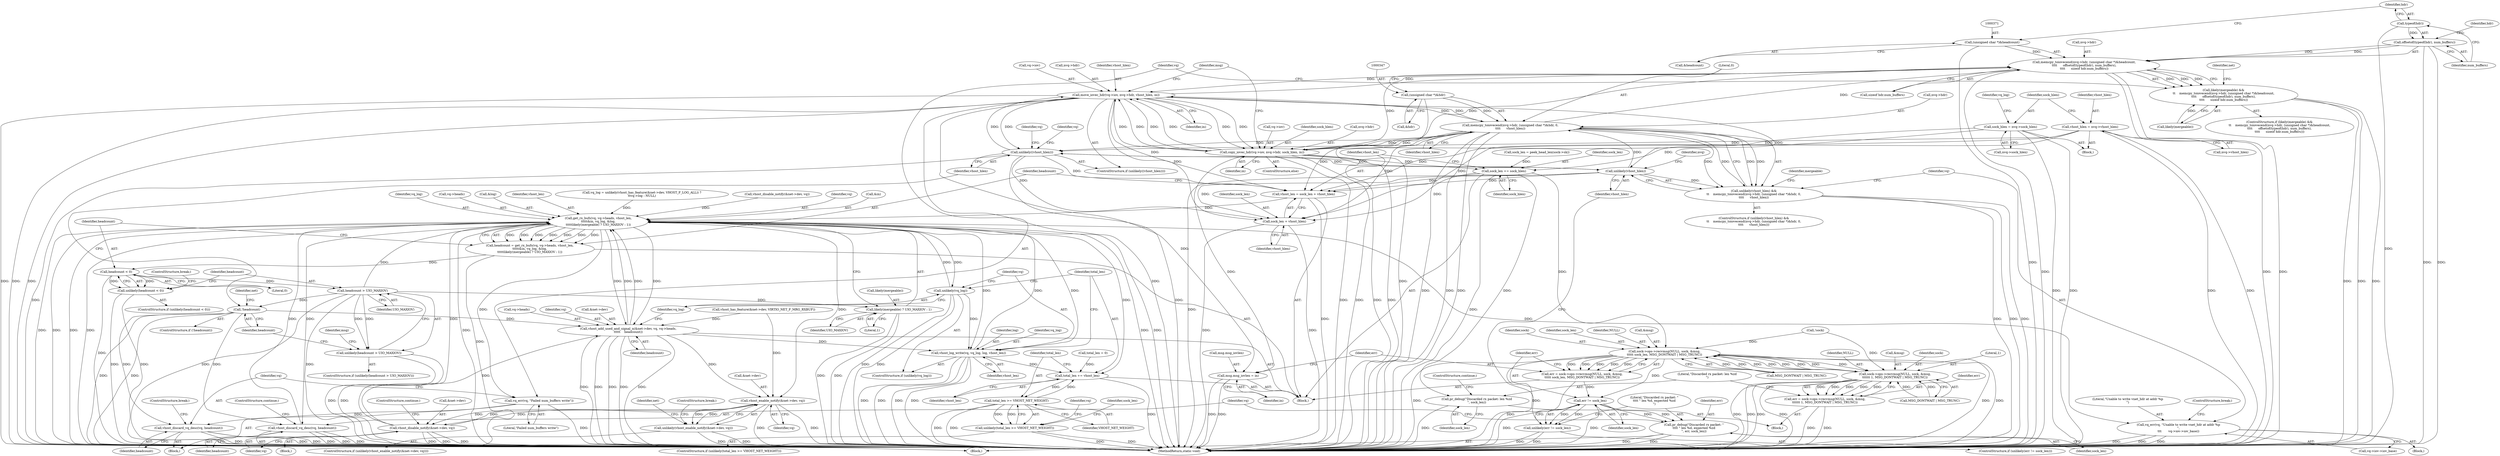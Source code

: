 digraph "0_linux_d8316f3991d207fe32881a9ac20241be8fa2bad0_0@API" {
"1000366" [label="(Call,memcpy_toiovecend(nvq->hdr, (unsigned char *)&headcount,\n\t\t\t\t      offsetof(typeof(hdr), num_buffers),\n\t\t\t\t      sizeof hdr.num_buffers))"];
"1000342" [label="(Call,memcpy_toiovecend(nvq->hdr, (unsigned char *)&hdr, 0,\n\t\t\t\t      vhost_hlen))"];
"1000289" [label="(Call,move_iovec_hdr(vq->iov, nvq->hdr, vhost_hlen, in))"];
"1000299" [label="(Call,copy_iovec_hdr(vq->iov, nvq->hdr, sock_hlen, in))"];
"1000366" [label="(Call,memcpy_toiovecend(nvq->hdr, (unsigned char *)&headcount,\n\t\t\t\t      offsetof(typeof(hdr), num_buffers),\n\t\t\t\t      sizeof hdr.num_buffers))"];
"1000370" [label="(Call,(unsigned char *)&headcount)"];
"1000374" [label="(Call,offsetof(typeof(hdr), num_buffers))"];
"1000375" [label="(Call,typeof(hdr))"];
"1000172" [label="(Call,sock_hlen = nvq->sock_hlen)"];
"1000287" [label="(Call,unlikely((vhost_hlen)))"];
"1000167" [label="(Call,vhost_hlen = nvq->vhost_hlen)"];
"1000340" [label="(Call,unlikely(vhost_hlen))"];
"1000346" [label="(Call,(unsigned char *)&hdr)"];
"1000210" [label="(Call,vhost_len = sock_len + vhost_hlen)"];
"1000217" [label="(Call,get_rx_bufs(vq, vq->heads, vhost_len,\n\t\t\t\t\t&in, vq_log, &log,\n\t\t\t\t\tlikely(mergeable) ? UIO_MAXIOV : 1))"];
"1000215" [label="(Call,headcount = get_rx_bufs(vq, vq->heads, vhost_len,\n\t\t\t\t\t&in, vq_log, &log,\n\t\t\t\t\tlikely(mergeable) ? UIO_MAXIOV : 1))"];
"1000235" [label="(Call,headcount < 0)"];
"1000234" [label="(Call,unlikely(headcount < 0))"];
"1000241" [label="(Call,headcount > UIO_MAXIOV)"];
"1000228" [label="(Call,likely(mergeable) ? UIO_MAXIOV : 1)"];
"1000240" [label="(Call,unlikely(headcount > UIO_MAXIOV))"];
"1000266" [label="(Call,!headcount)"];
"1000334" [label="(Call,vhost_discard_vq_desc(vq, headcount))"];
"1000386" [label="(Call,vhost_discard_vq_desc(vq, headcount))"];
"1000390" [label="(Call,vhost_add_used_and_signal_n(&net->dev, vq, vq->heads,\n\t\t\t\t\t    headcount))"];
"1000271" [label="(Call,vhost_enable_notify(&net->dev, vq))"];
"1000270" [label="(Call,unlikely(vhost_enable_notify(&net->dev, vq)))"];
"1000278" [label="(Call,vhost_disable_notify(&net->dev, vq))"];
"1000403" [label="(Call,vhost_log_write(vq, vq_log, log, vhost_len))"];
"1000408" [label="(Call,total_len += vhost_len)"];
"1000413" [label="(Call,total_len >= VHOST_NET_WEIGHT)"];
"1000412" [label="(Call,unlikely(total_len >= VHOST_NET_WEIGHT))"];
"1000353" [label="(Call,vq_err(vq, \"Unable to write vnet_hdr at addr %p\n\",\n\t\t\t       vq->iov->iov_base))"];
"1000383" [label="(Call,vq_err(vq, \"Failed num_buffers write\"))"];
"1000401" [label="(Call,unlikely(vq_log))"];
"1000212" [label="(Call,sock_len + vhost_hlen)"];
"1000339" [label="(Call,unlikely(vhost_hlen) &&\n\t\t    memcpy_toiovecend(nvq->hdr, (unsigned char *)&hdr, 0,\n\t\t\t\t      vhost_hlen))"];
"1000207" [label="(Call,sock_len += sock_hlen)"];
"1000261" [label="(Call,pr_debug(\"Discarded rx packet: len %zd\n\", sock_len))"];
"1000315" [label="(Call,sock->ops->recvmsg(NULL, sock, &msg,\n\t\t\t\t\t sock_len, MSG_DONTWAIT | MSG_TRUNC))"];
"1000252" [label="(Call,sock->ops->recvmsg(NULL, sock, &msg,\n\t\t\t\t\t\t 1, MSG_DONTWAIT | MSG_TRUNC))"];
"1000250" [label="(Call,err = sock->ops->recvmsg(NULL, sock, &msg,\n\t\t\t\t\t\t 1, MSG_DONTWAIT | MSG_TRUNC))"];
"1000313" [label="(Call,err = sock->ops->recvmsg(NULL, sock, &msg,\n\t\t\t\t\t sock_len, MSG_DONTWAIT | MSG_TRUNC))"];
"1000326" [label="(Call,err != sock_len)"];
"1000325" [label="(Call,unlikely(err != sock_len))"];
"1000330" [label="(Call,pr_debug(\"Discarded rx packet: \"\n\t\t\t\t \" len %d, expected %zd\n\", err, sock_len))"];
"1000308" [label="(Call,msg.msg_iovlen = in)"];
"1000363" [label="(Call,likely(mergeable) &&\n\t\t    memcpy_toiovecend(nvq->hdr, (unsigned char *)&headcount,\n\t\t\t\t      offsetof(typeof(hdr), num_buffers),\n\t\t\t\t      sizeof hdr.num_buffers))"];
"1000414" [label="(Identifier,total_len)"];
"1000340" [label="(Call,unlikely(vhost_hlen))"];
"1000225" [label="(Identifier,vq_log)"];
"1000382" [label="(Block,)"];
"1000276" [label="(Identifier,vq)"];
"1000364" [label="(Call,likely(mergeable))"];
"1000172" [label="(Call,sock_hlen = nvq->sock_hlen)"];
"1000281" [label="(Identifier,net)"];
"1000113" [label="(Block,)"];
"1000178" [label="(Identifier,vq_log)"];
"1000270" [label="(Call,unlikely(vhost_enable_notify(&net->dev, vq)))"];
"1000234" [label="(Call,unlikely(headcount < 0))"];
"1000251" [label="(Identifier,err)"];
"1000314" [label="(Identifier,err)"];
"1000351" [label="(Identifier,vhost_hlen)"];
"1000219" [label="(Call,vq->heads)"];
"1000271" [label="(Call,vhost_enable_notify(&net->dev, vq))"];
"1000334" [label="(Call,vhost_discard_vq_desc(vq, headcount))"];
"1000378" [label="(Call,sizeof hdr.num_buffers)"];
"1000215" [label="(Call,headcount = get_rx_bufs(vq, vq->heads, vhost_len,\n\t\t\t\t\t&in, vq_log, &log,\n\t\t\t\t\tlikely(mergeable) ? UIO_MAXIOV : 1))"];
"1000242" [label="(Identifier,headcount)"];
"1000263" [label="(Identifier,sock_len)"];
"1000407" [label="(Identifier,vhost_len)"];
"1000388" [label="(Identifier,headcount)"];
"1000212" [label="(Call,sock_len + vhost_hlen)"];
"1000253" [label="(Identifier,NULL)"];
"1000355" [label="(Literal,\"Unable to write vnet_hdr at addr %p\n\")"];
"1000403" [label="(Call,vhost_log_write(vq, vq_log, log, vhost_len))"];
"1000262" [label="(Literal,\"Discarded rx packet: len %zd\n\")"];
"1000321" [label="(Call,MSG_DONTWAIT | MSG_TRUNC)"];
"1000226" [label="(Call,&log)"];
"1000384" [label="(Identifier,vq)"];
"1000285" [label="(ControlStructure,break;)"];
"1000377" [label="(Identifier,num_buffers)"];
"1000406" [label="(Identifier,log)"];
"1000320" [label="(Identifier,sock_len)"];
"1000361" [label="(ControlStructure,break;)"];
"1000387" [label="(Identifier,vq)"];
"1000243" [label="(Identifier,UIO_MAXIOV)"];
"1000367" [label="(Call,nvq->hdr)"];
"1000316" [label="(Identifier,NULL)"];
"1000240" [label="(Call,unlikely(headcount > UIO_MAXIOV))"];
"1000309" [label="(Call,msg.msg_iovlen)"];
"1000331" [label="(Literal,\"Discarded rx packet: \"\n\t\t\t\t \" len %d, expected %zd\n\")"];
"1000222" [label="(Identifier,vhost_len)"];
"1000207" [label="(Call,sock_len += sock_hlen)"];
"1000247" [label="(Identifier,msg)"];
"1000279" [label="(Call,&net->dev)"];
"1000362" [label="(ControlStructure,if (likely(mergeable) &&\n\t\t    memcpy_toiovecend(nvq->hdr, (unsigned char *)&headcount,\n\t\t\t\t      offsetof(typeof(hdr), num_buffers),\n\t\t\t\t      sizeof hdr.num_buffers)))"];
"1000289" [label="(Call,move_iovec_hdr(vq->iov, nvq->hdr, vhost_hlen, in))"];
"1000193" [label="(Call,vhost_has_feature(&net->dev, VIRTIO_NET_F_MRG_RXBUF))"];
"1000342" [label="(Call,memcpy_toiovecend(nvq->hdr, (unsigned char *)&hdr, 0,\n\t\t\t\t      vhost_hlen))"];
"1000313" [label="(Call,err = sock->ops->recvmsg(NULL, sock, &msg,\n\t\t\t\t\t sock_len, MSG_DONTWAIT | MSG_TRUNC))"];
"1000216" [label="(Identifier,headcount)"];
"1000372" [label="(Call,&headcount)"];
"1000239" [label="(ControlStructure,if (unlikely(headcount > UIO_MAXIOV)))"];
"1000326" [label="(Call,err != sock_len)"];
"1000415" [label="(Identifier,VHOST_NET_WEIGHT)"];
"1000177" [label="(Call,vq_log = unlikely(vhost_has_feature(&net->dev, VHOST_F_LOG_ALL)) ?\n\t\tvq->log : NULL)"];
"1000168" [label="(Identifier,vhost_hlen)"];
"1000401" [label="(Call,unlikely(vq_log))"];
"1000429" [label="(MethodReturn,static void)"];
"1000375" [label="(Call,typeof(hdr))"];
"1000161" [label="(Call,vhost_disable_notify(&net->dev, vq))"];
"1000356" [label="(Call,vq->iov->iov_base)"];
"1000286" [label="(ControlStructure,if (unlikely((vhost_hlen))))"];
"1000269" [label="(ControlStructure,if (unlikely(vhost_enable_notify(&net->dev, vq))))"];
"1000312" [label="(Identifier,in)"];
"1000370" [label="(Call,(unsigned char *)&headcount)"];
"1000315" [label="(Call,sock->ops->recvmsg(NULL, sock, &msg,\n\t\t\t\t\t sock_len, MSG_DONTWAIT | MSG_TRUNC))"];
"1000267" [label="(Identifier,headcount)"];
"1000338" [label="(ControlStructure,if (unlikely(vhost_hlen) &&\n\t\t    memcpy_toiovecend(nvq->hdr, (unsigned char *)&hdr, 0,\n\t\t\t\t      vhost_hlen)))"];
"1000374" [label="(Call,offsetof(typeof(hdr), num_buffers))"];
"1000408" [label="(Call,total_len += vhost_len)"];
"1000250" [label="(Call,err = sock->ops->recvmsg(NULL, sock, &msg,\n\t\t\t\t\t\t 1, MSG_DONTWAIT | MSG_TRUNC))"];
"1000350" [label="(Literal,0)"];
"1000297" [label="(Identifier,in)"];
"1000328" [label="(Identifier,sock_len)"];
"1000396" [label="(Call,vq->heads)"];
"1000327" [label="(Identifier,err)"];
"1000332" [label="(Identifier,err)"];
"1000278" [label="(Call,vhost_disable_notify(&net->dev, vq))"];
"1000333" [label="(Identifier,sock_len)"];
"1000383" [label="(Call,vq_err(vq, \"Failed num_buffers write\"))"];
"1000206" [label="(Block,)"];
"1000318" [label="(Call,&msg)"];
"1000228" [label="(Call,likely(mergeable) ? UIO_MAXIOV : 1)"];
"1000236" [label="(Identifier,headcount)"];
"1000277" [label="(Block,)"];
"1000411" [label="(ControlStructure,if (unlikely(total_len >= VHOST_NET_WEIGHT)))"];
"1000343" [label="(Call,nvq->hdr)"];
"1000233" [label="(ControlStructure,if (unlikely(headcount < 0)))"];
"1000158" [label="(Call,!sock)"];
"1000363" [label="(Call,likely(mergeable) &&\n\t\t    memcpy_toiovecend(nvq->hdr, (unsigned char *)&headcount,\n\t\t\t\t      offsetof(typeof(hdr), num_buffers),\n\t\t\t\t      sizeof hdr.num_buffers))"];
"1000232" [label="(Literal,1)"];
"1000335" [label="(Identifier,vq)"];
"1000274" [label="(Identifier,net)"];
"1000218" [label="(Identifier,vq)"];
"1000380" [label="(Identifier,hdr)"];
"1000365" [label="(Identifier,mergeable)"];
"1000324" [label="(ControlStructure,if (unlikely(err != sock_len)))"];
"1000266" [label="(Call,!headcount)"];
"1000235" [label="(Call,headcount < 0)"];
"1000325" [label="(Call,unlikely(err != sock_len))"];
"1000308" [label="(Call,msg.msg_iovlen = in)"];
"1000238" [label="(ControlStructure,break;)"];
"1000420" [label="(Identifier,vq)"];
"1000376" [label="(Identifier,hdr)"];
"1000209" [label="(Identifier,sock_hlen)"];
"1000200" [label="(Call,sock_len = peek_head_len(sock->sk))"];
"1000261" [label="(Call,pr_debug(\"Discarded rx packet: len %zd\n\", sock_len))"];
"1000214" [label="(Identifier,vhost_hlen)"];
"1000353" [label="(Call,vq_err(vq, \"Unable to write vnet_hdr at addr %p\n\",\n\t\t\t       vq->iov->iov_base))"];
"1000136" [label="(Call,total_len = 0)"];
"1000307" [label="(Identifier,in)"];
"1000410" [label="(Identifier,vhost_len)"];
"1000264" [label="(ControlStructure,continue;)"];
"1000244" [label="(Block,)"];
"1000229" [label="(Call,likely(mergeable))"];
"1000405" [label="(Identifier,vq_log)"];
"1000348" [label="(Call,&hdr)"];
"1000272" [label="(Call,&net->dev)"];
"1000341" [label="(Identifier,vhost_hlen)"];
"1000339" [label="(Call,unlikely(vhost_hlen) &&\n\t\t    memcpy_toiovecend(nvq->hdr, (unsigned char *)&hdr, 0,\n\t\t\t\t      vhost_hlen))"];
"1000300" [label="(Call,vq->iov)"];
"1000293" [label="(Call,nvq->hdr)"];
"1000389" [label="(ControlStructure,break;)"];
"1000409" [label="(Identifier,total_len)"];
"1000258" [label="(Call,MSG_DONTWAIT | MSG_TRUNC)"];
"1000306" [label="(Identifier,sock_hlen)"];
"1000283" [label="(Identifier,vq)"];
"1000301" [label="(Identifier,vq)"];
"1000241" [label="(Call,headcount > UIO_MAXIOV)"];
"1000346" [label="(Call,(unsigned char *)&hdr)"];
"1000223" [label="(Call,&in)"];
"1000208" [label="(Identifier,sock_len)"];
"1000413" [label="(Call,total_len >= VHOST_NET_WEIGHT)"];
"1000330" [label="(Call,pr_debug(\"Discarded rx packet: \"\n\t\t\t\t \" len %d, expected %zd\n\", err, sock_len))"];
"1000354" [label="(Identifier,vq)"];
"1000211" [label="(Identifier,vhost_len)"];
"1000393" [label="(Identifier,net)"];
"1000329" [label="(Block,)"];
"1000296" [label="(Identifier,vhost_hlen)"];
"1000290" [label="(Call,vq->iov)"];
"1000317" [label="(Identifier,sock)"];
"1000352" [label="(Block,)"];
"1000255" [label="(Call,&msg)"];
"1000231" [label="(Identifier,UIO_MAXIOV)"];
"1000336" [label="(Identifier,headcount)"];
"1000201" [label="(Identifier,sock_len)"];
"1000402" [label="(Identifier,vq_log)"];
"1000291" [label="(Identifier,vq)"];
"1000299" [label="(Call,copy_iovec_hdr(vq->iov, nvq->hdr, sock_hlen, in))"];
"1000399" [label="(Identifier,headcount)"];
"1000310" [label="(Identifier,msg)"];
"1000298" [label="(ControlStructure,else)"];
"1000265" [label="(ControlStructure,if (!headcount))"];
"1000303" [label="(Call,nvq->hdr)"];
"1000412" [label="(Call,unlikely(total_len >= VHOST_NET_WEIGHT))"];
"1000169" [label="(Call,nvq->vhost_hlen)"];
"1000395" [label="(Identifier,vq)"];
"1000404" [label="(Identifier,vq)"];
"1000386" [label="(Call,vhost_discard_vq_desc(vq, headcount))"];
"1000284" [label="(ControlStructure,continue;)"];
"1000390" [label="(Call,vhost_add_used_and_signal_n(&net->dev, vq, vq->heads,\n\t\t\t\t\t    headcount))"];
"1000174" [label="(Call,nvq->sock_hlen)"];
"1000391" [label="(Call,&net->dev)"];
"1000337" [label="(ControlStructure,continue;)"];
"1000210" [label="(Call,vhost_len = sock_len + vhost_hlen)"];
"1000237" [label="(Literal,0)"];
"1000344" [label="(Identifier,nvq)"];
"1000217" [label="(Call,get_rx_bufs(vq, vq->heads, vhost_len,\n\t\t\t\t\t&in, vq_log, &log,\n\t\t\t\t\tlikely(mergeable) ? UIO_MAXIOV : 1))"];
"1000213" [label="(Identifier,sock_len)"];
"1000252" [label="(Call,sock->ops->recvmsg(NULL, sock, &msg,\n\t\t\t\t\t\t 1, MSG_DONTWAIT | MSG_TRUNC))"];
"1000366" [label="(Call,memcpy_toiovecend(nvq->hdr, (unsigned char *)&headcount,\n\t\t\t\t      offsetof(typeof(hdr), num_buffers),\n\t\t\t\t      sizeof hdr.num_buffers))"];
"1000254" [label="(Identifier,sock)"];
"1000257" [label="(Literal,1)"];
"1000385" [label="(Literal,\"Failed num_buffers write\")"];
"1000287" [label="(Call,unlikely((vhost_hlen)))"];
"1000173" [label="(Identifier,sock_hlen)"];
"1000167" [label="(Call,vhost_hlen = nvq->vhost_hlen)"];
"1000400" [label="(ControlStructure,if (unlikely(vq_log)))"];
"1000288" [label="(Identifier,vhost_hlen)"];
"1000366" -> "1000363"  [label="AST: "];
"1000366" -> "1000378"  [label="CFG: "];
"1000367" -> "1000366"  [label="AST: "];
"1000370" -> "1000366"  [label="AST: "];
"1000374" -> "1000366"  [label="AST: "];
"1000378" -> "1000366"  [label="AST: "];
"1000363" -> "1000366"  [label="CFG: "];
"1000366" -> "1000429"  [label="DDG: "];
"1000366" -> "1000429"  [label="DDG: "];
"1000366" -> "1000429"  [label="DDG: "];
"1000366" -> "1000289"  [label="DDG: "];
"1000366" -> "1000299"  [label="DDG: "];
"1000366" -> "1000363"  [label="DDG: "];
"1000366" -> "1000363"  [label="DDG: "];
"1000366" -> "1000363"  [label="DDG: "];
"1000342" -> "1000366"  [label="DDG: "];
"1000289" -> "1000366"  [label="DDG: "];
"1000299" -> "1000366"  [label="DDG: "];
"1000370" -> "1000366"  [label="DDG: "];
"1000374" -> "1000366"  [label="DDG: "];
"1000374" -> "1000366"  [label="DDG: "];
"1000342" -> "1000339"  [label="AST: "];
"1000342" -> "1000351"  [label="CFG: "];
"1000343" -> "1000342"  [label="AST: "];
"1000346" -> "1000342"  [label="AST: "];
"1000350" -> "1000342"  [label="AST: "];
"1000351" -> "1000342"  [label="AST: "];
"1000339" -> "1000342"  [label="CFG: "];
"1000342" -> "1000429"  [label="DDG: "];
"1000342" -> "1000429"  [label="DDG: "];
"1000342" -> "1000429"  [label="DDG: "];
"1000342" -> "1000210"  [label="DDG: "];
"1000342" -> "1000212"  [label="DDG: "];
"1000342" -> "1000287"  [label="DDG: "];
"1000342" -> "1000289"  [label="DDG: "];
"1000342" -> "1000299"  [label="DDG: "];
"1000342" -> "1000339"  [label="DDG: "];
"1000342" -> "1000339"  [label="DDG: "];
"1000342" -> "1000339"  [label="DDG: "];
"1000342" -> "1000339"  [label="DDG: "];
"1000289" -> "1000342"  [label="DDG: "];
"1000299" -> "1000342"  [label="DDG: "];
"1000346" -> "1000342"  [label="DDG: "];
"1000340" -> "1000342"  [label="DDG: "];
"1000289" -> "1000286"  [label="AST: "];
"1000289" -> "1000297"  [label="CFG: "];
"1000290" -> "1000289"  [label="AST: "];
"1000293" -> "1000289"  [label="AST: "];
"1000296" -> "1000289"  [label="AST: "];
"1000297" -> "1000289"  [label="AST: "];
"1000310" -> "1000289"  [label="CFG: "];
"1000289" -> "1000429"  [label="DDG: "];
"1000289" -> "1000429"  [label="DDG: "];
"1000289" -> "1000429"  [label="DDG: "];
"1000289" -> "1000429"  [label="DDG: "];
"1000289" -> "1000210"  [label="DDG: "];
"1000289" -> "1000212"  [label="DDG: "];
"1000289" -> "1000287"  [label="DDG: "];
"1000299" -> "1000289"  [label="DDG: "];
"1000299" -> "1000289"  [label="DDG: "];
"1000299" -> "1000289"  [label="DDG: "];
"1000287" -> "1000289"  [label="DDG: "];
"1000289" -> "1000299"  [label="DDG: "];
"1000289" -> "1000299"  [label="DDG: "];
"1000289" -> "1000299"  [label="DDG: "];
"1000289" -> "1000308"  [label="DDG: "];
"1000289" -> "1000340"  [label="DDG: "];
"1000299" -> "1000298"  [label="AST: "];
"1000299" -> "1000307"  [label="CFG: "];
"1000300" -> "1000299"  [label="AST: "];
"1000303" -> "1000299"  [label="AST: "];
"1000306" -> "1000299"  [label="AST: "];
"1000307" -> "1000299"  [label="AST: "];
"1000310" -> "1000299"  [label="CFG: "];
"1000299" -> "1000429"  [label="DDG: "];
"1000299" -> "1000429"  [label="DDG: "];
"1000299" -> "1000429"  [label="DDG: "];
"1000299" -> "1000429"  [label="DDG: "];
"1000299" -> "1000207"  [label="DDG: "];
"1000172" -> "1000299"  [label="DDG: "];
"1000299" -> "1000308"  [label="DDG: "];
"1000370" -> "1000372"  [label="CFG: "];
"1000371" -> "1000370"  [label="AST: "];
"1000372" -> "1000370"  [label="AST: "];
"1000376" -> "1000370"  [label="CFG: "];
"1000370" -> "1000429"  [label="DDG: "];
"1000374" -> "1000377"  [label="CFG: "];
"1000375" -> "1000374"  [label="AST: "];
"1000377" -> "1000374"  [label="AST: "];
"1000380" -> "1000374"  [label="CFG: "];
"1000374" -> "1000429"  [label="DDG: "];
"1000374" -> "1000429"  [label="DDG: "];
"1000375" -> "1000374"  [label="DDG: "];
"1000375" -> "1000376"  [label="CFG: "];
"1000376" -> "1000375"  [label="AST: "];
"1000377" -> "1000375"  [label="CFG: "];
"1000375" -> "1000429"  [label="DDG: "];
"1000172" -> "1000113"  [label="AST: "];
"1000172" -> "1000174"  [label="CFG: "];
"1000173" -> "1000172"  [label="AST: "];
"1000174" -> "1000172"  [label="AST: "];
"1000178" -> "1000172"  [label="CFG: "];
"1000172" -> "1000429"  [label="DDG: "];
"1000172" -> "1000429"  [label="DDG: "];
"1000172" -> "1000207"  [label="DDG: "];
"1000287" -> "1000286"  [label="AST: "];
"1000287" -> "1000288"  [label="CFG: "];
"1000288" -> "1000287"  [label="AST: "];
"1000291" -> "1000287"  [label="CFG: "];
"1000301" -> "1000287"  [label="CFG: "];
"1000287" -> "1000429"  [label="DDG: "];
"1000287" -> "1000429"  [label="DDG: "];
"1000287" -> "1000210"  [label="DDG: "];
"1000287" -> "1000212"  [label="DDG: "];
"1000167" -> "1000287"  [label="DDG: "];
"1000340" -> "1000287"  [label="DDG: "];
"1000287" -> "1000340"  [label="DDG: "];
"1000167" -> "1000113"  [label="AST: "];
"1000167" -> "1000169"  [label="CFG: "];
"1000168" -> "1000167"  [label="AST: "];
"1000169" -> "1000167"  [label="AST: "];
"1000173" -> "1000167"  [label="CFG: "];
"1000167" -> "1000429"  [label="DDG: "];
"1000167" -> "1000429"  [label="DDG: "];
"1000167" -> "1000210"  [label="DDG: "];
"1000167" -> "1000212"  [label="DDG: "];
"1000340" -> "1000339"  [label="AST: "];
"1000340" -> "1000341"  [label="CFG: "];
"1000341" -> "1000340"  [label="AST: "];
"1000344" -> "1000340"  [label="CFG: "];
"1000339" -> "1000340"  [label="CFG: "];
"1000340" -> "1000429"  [label="DDG: "];
"1000340" -> "1000210"  [label="DDG: "];
"1000340" -> "1000212"  [label="DDG: "];
"1000340" -> "1000339"  [label="DDG: "];
"1000346" -> "1000348"  [label="CFG: "];
"1000347" -> "1000346"  [label="AST: "];
"1000348" -> "1000346"  [label="AST: "];
"1000350" -> "1000346"  [label="CFG: "];
"1000346" -> "1000429"  [label="DDG: "];
"1000210" -> "1000206"  [label="AST: "];
"1000210" -> "1000212"  [label="CFG: "];
"1000211" -> "1000210"  [label="AST: "];
"1000212" -> "1000210"  [label="AST: "];
"1000216" -> "1000210"  [label="CFG: "];
"1000210" -> "1000429"  [label="DDG: "];
"1000207" -> "1000210"  [label="DDG: "];
"1000210" -> "1000217"  [label="DDG: "];
"1000217" -> "1000215"  [label="AST: "];
"1000217" -> "1000228"  [label="CFG: "];
"1000218" -> "1000217"  [label="AST: "];
"1000219" -> "1000217"  [label="AST: "];
"1000222" -> "1000217"  [label="AST: "];
"1000223" -> "1000217"  [label="AST: "];
"1000225" -> "1000217"  [label="AST: "];
"1000226" -> "1000217"  [label="AST: "];
"1000228" -> "1000217"  [label="AST: "];
"1000215" -> "1000217"  [label="CFG: "];
"1000217" -> "1000429"  [label="DDG: "];
"1000217" -> "1000429"  [label="DDG: "];
"1000217" -> "1000429"  [label="DDG: "];
"1000217" -> "1000429"  [label="DDG: "];
"1000217" -> "1000429"  [label="DDG: "];
"1000217" -> "1000429"  [label="DDG: "];
"1000217" -> "1000429"  [label="DDG: "];
"1000217" -> "1000215"  [label="DDG: "];
"1000217" -> "1000215"  [label="DDG: "];
"1000217" -> "1000215"  [label="DDG: "];
"1000217" -> "1000215"  [label="DDG: "];
"1000217" -> "1000215"  [label="DDG: "];
"1000217" -> "1000215"  [label="DDG: "];
"1000217" -> "1000215"  [label="DDG: "];
"1000403" -> "1000217"  [label="DDG: "];
"1000403" -> "1000217"  [label="DDG: "];
"1000161" -> "1000217"  [label="DDG: "];
"1000278" -> "1000217"  [label="DDG: "];
"1000334" -> "1000217"  [label="DDG: "];
"1000390" -> "1000217"  [label="DDG: "];
"1000390" -> "1000217"  [label="DDG: "];
"1000177" -> "1000217"  [label="DDG: "];
"1000401" -> "1000217"  [label="DDG: "];
"1000241" -> "1000217"  [label="DDG: "];
"1000217" -> "1000271"  [label="DDG: "];
"1000217" -> "1000334"  [label="DDG: "];
"1000217" -> "1000353"  [label="DDG: "];
"1000217" -> "1000383"  [label="DDG: "];
"1000217" -> "1000390"  [label="DDG: "];
"1000217" -> "1000390"  [label="DDG: "];
"1000217" -> "1000401"  [label="DDG: "];
"1000217" -> "1000403"  [label="DDG: "];
"1000217" -> "1000408"  [label="DDG: "];
"1000215" -> "1000206"  [label="AST: "];
"1000216" -> "1000215"  [label="AST: "];
"1000236" -> "1000215"  [label="CFG: "];
"1000215" -> "1000429"  [label="DDG: "];
"1000215" -> "1000235"  [label="DDG: "];
"1000235" -> "1000234"  [label="AST: "];
"1000235" -> "1000237"  [label="CFG: "];
"1000236" -> "1000235"  [label="AST: "];
"1000237" -> "1000235"  [label="AST: "];
"1000234" -> "1000235"  [label="CFG: "];
"1000235" -> "1000429"  [label="DDG: "];
"1000235" -> "1000234"  [label="DDG: "];
"1000235" -> "1000234"  [label="DDG: "];
"1000235" -> "1000241"  [label="DDG: "];
"1000234" -> "1000233"  [label="AST: "];
"1000238" -> "1000234"  [label="CFG: "];
"1000242" -> "1000234"  [label="CFG: "];
"1000234" -> "1000429"  [label="DDG: "];
"1000234" -> "1000429"  [label="DDG: "];
"1000241" -> "1000240"  [label="AST: "];
"1000241" -> "1000243"  [label="CFG: "];
"1000242" -> "1000241"  [label="AST: "];
"1000243" -> "1000241"  [label="AST: "];
"1000240" -> "1000241"  [label="CFG: "];
"1000241" -> "1000429"  [label="DDG: "];
"1000241" -> "1000429"  [label="DDG: "];
"1000241" -> "1000228"  [label="DDG: "];
"1000241" -> "1000240"  [label="DDG: "];
"1000241" -> "1000240"  [label="DDG: "];
"1000241" -> "1000266"  [label="DDG: "];
"1000228" -> "1000231"  [label="CFG: "];
"1000228" -> "1000232"  [label="CFG: "];
"1000229" -> "1000228"  [label="AST: "];
"1000231" -> "1000228"  [label="AST: "];
"1000232" -> "1000228"  [label="AST: "];
"1000228" -> "1000429"  [label="DDG: "];
"1000228" -> "1000429"  [label="DDG: "];
"1000240" -> "1000239"  [label="AST: "];
"1000247" -> "1000240"  [label="CFG: "];
"1000267" -> "1000240"  [label="CFG: "];
"1000240" -> "1000429"  [label="DDG: "];
"1000240" -> "1000429"  [label="DDG: "];
"1000266" -> "1000265"  [label="AST: "];
"1000266" -> "1000267"  [label="CFG: "];
"1000267" -> "1000266"  [label="AST: "];
"1000274" -> "1000266"  [label="CFG: "];
"1000288" -> "1000266"  [label="CFG: "];
"1000266" -> "1000429"  [label="DDG: "];
"1000266" -> "1000429"  [label="DDG: "];
"1000266" -> "1000334"  [label="DDG: "];
"1000266" -> "1000386"  [label="DDG: "];
"1000266" -> "1000390"  [label="DDG: "];
"1000334" -> "1000329"  [label="AST: "];
"1000334" -> "1000336"  [label="CFG: "];
"1000335" -> "1000334"  [label="AST: "];
"1000336" -> "1000334"  [label="AST: "];
"1000337" -> "1000334"  [label="CFG: "];
"1000334" -> "1000429"  [label="DDG: "];
"1000334" -> "1000429"  [label="DDG: "];
"1000334" -> "1000429"  [label="DDG: "];
"1000386" -> "1000382"  [label="AST: "];
"1000386" -> "1000388"  [label="CFG: "];
"1000387" -> "1000386"  [label="AST: "];
"1000388" -> "1000386"  [label="AST: "];
"1000389" -> "1000386"  [label="CFG: "];
"1000386" -> "1000429"  [label="DDG: "];
"1000386" -> "1000429"  [label="DDG: "];
"1000386" -> "1000429"  [label="DDG: "];
"1000383" -> "1000386"  [label="DDG: "];
"1000390" -> "1000206"  [label="AST: "];
"1000390" -> "1000399"  [label="CFG: "];
"1000391" -> "1000390"  [label="AST: "];
"1000395" -> "1000390"  [label="AST: "];
"1000396" -> "1000390"  [label="AST: "];
"1000399" -> "1000390"  [label="AST: "];
"1000402" -> "1000390"  [label="CFG: "];
"1000390" -> "1000429"  [label="DDG: "];
"1000390" -> "1000429"  [label="DDG: "];
"1000390" -> "1000429"  [label="DDG: "];
"1000390" -> "1000429"  [label="DDG: "];
"1000390" -> "1000429"  [label="DDG: "];
"1000390" -> "1000271"  [label="DDG: "];
"1000193" -> "1000390"  [label="DDG: "];
"1000278" -> "1000390"  [label="DDG: "];
"1000390" -> "1000403"  [label="DDG: "];
"1000271" -> "1000270"  [label="AST: "];
"1000271" -> "1000276"  [label="CFG: "];
"1000272" -> "1000271"  [label="AST: "];
"1000276" -> "1000271"  [label="AST: "];
"1000270" -> "1000271"  [label="CFG: "];
"1000271" -> "1000429"  [label="DDG: "];
"1000271" -> "1000429"  [label="DDG: "];
"1000271" -> "1000270"  [label="DDG: "];
"1000271" -> "1000270"  [label="DDG: "];
"1000193" -> "1000271"  [label="DDG: "];
"1000278" -> "1000271"  [label="DDG: "];
"1000271" -> "1000278"  [label="DDG: "];
"1000271" -> "1000278"  [label="DDG: "];
"1000270" -> "1000269"  [label="AST: "];
"1000281" -> "1000270"  [label="CFG: "];
"1000285" -> "1000270"  [label="CFG: "];
"1000270" -> "1000429"  [label="DDG: "];
"1000270" -> "1000429"  [label="DDG: "];
"1000278" -> "1000277"  [label="AST: "];
"1000278" -> "1000283"  [label="CFG: "];
"1000279" -> "1000278"  [label="AST: "];
"1000283" -> "1000278"  [label="AST: "];
"1000284" -> "1000278"  [label="CFG: "];
"1000278" -> "1000429"  [label="DDG: "];
"1000278" -> "1000429"  [label="DDG: "];
"1000278" -> "1000429"  [label="DDG: "];
"1000403" -> "1000400"  [label="AST: "];
"1000403" -> "1000407"  [label="CFG: "];
"1000404" -> "1000403"  [label="AST: "];
"1000405" -> "1000403"  [label="AST: "];
"1000406" -> "1000403"  [label="AST: "];
"1000407" -> "1000403"  [label="AST: "];
"1000409" -> "1000403"  [label="CFG: "];
"1000403" -> "1000429"  [label="DDG: "];
"1000403" -> "1000429"  [label="DDG: "];
"1000403" -> "1000429"  [label="DDG: "];
"1000403" -> "1000429"  [label="DDG: "];
"1000401" -> "1000403"  [label="DDG: "];
"1000403" -> "1000408"  [label="DDG: "];
"1000408" -> "1000206"  [label="AST: "];
"1000408" -> "1000410"  [label="CFG: "];
"1000409" -> "1000408"  [label="AST: "];
"1000410" -> "1000408"  [label="AST: "];
"1000414" -> "1000408"  [label="CFG: "];
"1000408" -> "1000429"  [label="DDG: "];
"1000413" -> "1000408"  [label="DDG: "];
"1000136" -> "1000408"  [label="DDG: "];
"1000408" -> "1000413"  [label="DDG: "];
"1000413" -> "1000412"  [label="AST: "];
"1000413" -> "1000415"  [label="CFG: "];
"1000414" -> "1000413"  [label="AST: "];
"1000415" -> "1000413"  [label="AST: "];
"1000412" -> "1000413"  [label="CFG: "];
"1000413" -> "1000429"  [label="DDG: "];
"1000413" -> "1000429"  [label="DDG: "];
"1000413" -> "1000412"  [label="DDG: "];
"1000413" -> "1000412"  [label="DDG: "];
"1000412" -> "1000411"  [label="AST: "];
"1000201" -> "1000412"  [label="CFG: "];
"1000420" -> "1000412"  [label="CFG: "];
"1000412" -> "1000429"  [label="DDG: "];
"1000412" -> "1000429"  [label="DDG: "];
"1000353" -> "1000352"  [label="AST: "];
"1000353" -> "1000356"  [label="CFG: "];
"1000354" -> "1000353"  [label="AST: "];
"1000355" -> "1000353"  [label="AST: "];
"1000356" -> "1000353"  [label="AST: "];
"1000361" -> "1000353"  [label="CFG: "];
"1000353" -> "1000429"  [label="DDG: "];
"1000353" -> "1000429"  [label="DDG: "];
"1000353" -> "1000429"  [label="DDG: "];
"1000383" -> "1000382"  [label="AST: "];
"1000383" -> "1000385"  [label="CFG: "];
"1000384" -> "1000383"  [label="AST: "];
"1000385" -> "1000383"  [label="AST: "];
"1000387" -> "1000383"  [label="CFG: "];
"1000383" -> "1000429"  [label="DDG: "];
"1000401" -> "1000400"  [label="AST: "];
"1000401" -> "1000402"  [label="CFG: "];
"1000402" -> "1000401"  [label="AST: "];
"1000404" -> "1000401"  [label="CFG: "];
"1000409" -> "1000401"  [label="CFG: "];
"1000401" -> "1000429"  [label="DDG: "];
"1000401" -> "1000429"  [label="DDG: "];
"1000212" -> "1000214"  [label="CFG: "];
"1000213" -> "1000212"  [label="AST: "];
"1000214" -> "1000212"  [label="AST: "];
"1000212" -> "1000429"  [label="DDG: "];
"1000212" -> "1000429"  [label="DDG: "];
"1000207" -> "1000212"  [label="DDG: "];
"1000339" -> "1000338"  [label="AST: "];
"1000354" -> "1000339"  [label="CFG: "];
"1000365" -> "1000339"  [label="CFG: "];
"1000339" -> "1000429"  [label="DDG: "];
"1000339" -> "1000429"  [label="DDG: "];
"1000339" -> "1000429"  [label="DDG: "];
"1000207" -> "1000206"  [label="AST: "];
"1000207" -> "1000209"  [label="CFG: "];
"1000208" -> "1000207"  [label="AST: "];
"1000209" -> "1000207"  [label="AST: "];
"1000211" -> "1000207"  [label="CFG: "];
"1000207" -> "1000429"  [label="DDG: "];
"1000200" -> "1000207"  [label="DDG: "];
"1000207" -> "1000261"  [label="DDG: "];
"1000207" -> "1000315"  [label="DDG: "];
"1000261" -> "1000244"  [label="AST: "];
"1000261" -> "1000263"  [label="CFG: "];
"1000262" -> "1000261"  [label="AST: "];
"1000263" -> "1000261"  [label="AST: "];
"1000264" -> "1000261"  [label="CFG: "];
"1000261" -> "1000429"  [label="DDG: "];
"1000315" -> "1000313"  [label="AST: "];
"1000315" -> "1000321"  [label="CFG: "];
"1000316" -> "1000315"  [label="AST: "];
"1000317" -> "1000315"  [label="AST: "];
"1000318" -> "1000315"  [label="AST: "];
"1000320" -> "1000315"  [label="AST: "];
"1000321" -> "1000315"  [label="AST: "];
"1000313" -> "1000315"  [label="CFG: "];
"1000315" -> "1000429"  [label="DDG: "];
"1000315" -> "1000429"  [label="DDG: "];
"1000315" -> "1000429"  [label="DDG: "];
"1000315" -> "1000429"  [label="DDG: "];
"1000315" -> "1000252"  [label="DDG: "];
"1000315" -> "1000252"  [label="DDG: "];
"1000315" -> "1000252"  [label="DDG: "];
"1000315" -> "1000313"  [label="DDG: "];
"1000315" -> "1000313"  [label="DDG: "];
"1000315" -> "1000313"  [label="DDG: "];
"1000315" -> "1000313"  [label="DDG: "];
"1000315" -> "1000313"  [label="DDG: "];
"1000252" -> "1000315"  [label="DDG: "];
"1000252" -> "1000315"  [label="DDG: "];
"1000252" -> "1000315"  [label="DDG: "];
"1000158" -> "1000315"  [label="DDG: "];
"1000321" -> "1000315"  [label="DDG: "];
"1000321" -> "1000315"  [label="DDG: "];
"1000315" -> "1000326"  [label="DDG: "];
"1000252" -> "1000250"  [label="AST: "];
"1000252" -> "1000258"  [label="CFG: "];
"1000253" -> "1000252"  [label="AST: "];
"1000254" -> "1000252"  [label="AST: "];
"1000255" -> "1000252"  [label="AST: "];
"1000257" -> "1000252"  [label="AST: "];
"1000258" -> "1000252"  [label="AST: "];
"1000250" -> "1000252"  [label="CFG: "];
"1000252" -> "1000429"  [label="DDG: "];
"1000252" -> "1000429"  [label="DDG: "];
"1000252" -> "1000429"  [label="DDG: "];
"1000252" -> "1000429"  [label="DDG: "];
"1000252" -> "1000250"  [label="DDG: "];
"1000252" -> "1000250"  [label="DDG: "];
"1000252" -> "1000250"  [label="DDG: "];
"1000252" -> "1000250"  [label="DDG: "];
"1000252" -> "1000250"  [label="DDG: "];
"1000158" -> "1000252"  [label="DDG: "];
"1000258" -> "1000252"  [label="DDG: "];
"1000258" -> "1000252"  [label="DDG: "];
"1000250" -> "1000244"  [label="AST: "];
"1000251" -> "1000250"  [label="AST: "];
"1000262" -> "1000250"  [label="CFG: "];
"1000250" -> "1000429"  [label="DDG: "];
"1000250" -> "1000429"  [label="DDG: "];
"1000313" -> "1000206"  [label="AST: "];
"1000314" -> "1000313"  [label="AST: "];
"1000327" -> "1000313"  [label="CFG: "];
"1000313" -> "1000429"  [label="DDG: "];
"1000313" -> "1000326"  [label="DDG: "];
"1000326" -> "1000325"  [label="AST: "];
"1000326" -> "1000328"  [label="CFG: "];
"1000327" -> "1000326"  [label="AST: "];
"1000328" -> "1000326"  [label="AST: "];
"1000325" -> "1000326"  [label="CFG: "];
"1000326" -> "1000429"  [label="DDG: "];
"1000326" -> "1000429"  [label="DDG: "];
"1000326" -> "1000325"  [label="DDG: "];
"1000326" -> "1000325"  [label="DDG: "];
"1000326" -> "1000330"  [label="DDG: "];
"1000326" -> "1000330"  [label="DDG: "];
"1000325" -> "1000324"  [label="AST: "];
"1000331" -> "1000325"  [label="CFG: "];
"1000341" -> "1000325"  [label="CFG: "];
"1000325" -> "1000429"  [label="DDG: "];
"1000325" -> "1000429"  [label="DDG: "];
"1000330" -> "1000329"  [label="AST: "];
"1000330" -> "1000333"  [label="CFG: "];
"1000331" -> "1000330"  [label="AST: "];
"1000332" -> "1000330"  [label="AST: "];
"1000333" -> "1000330"  [label="AST: "];
"1000335" -> "1000330"  [label="CFG: "];
"1000330" -> "1000429"  [label="DDG: "];
"1000330" -> "1000429"  [label="DDG: "];
"1000308" -> "1000206"  [label="AST: "];
"1000308" -> "1000312"  [label="CFG: "];
"1000309" -> "1000308"  [label="AST: "];
"1000312" -> "1000308"  [label="AST: "];
"1000314" -> "1000308"  [label="CFG: "];
"1000308" -> "1000429"  [label="DDG: "];
"1000308" -> "1000429"  [label="DDG: "];
"1000363" -> "1000362"  [label="AST: "];
"1000363" -> "1000364"  [label="CFG: "];
"1000364" -> "1000363"  [label="AST: "];
"1000384" -> "1000363"  [label="CFG: "];
"1000393" -> "1000363"  [label="CFG: "];
"1000363" -> "1000429"  [label="DDG: "];
"1000363" -> "1000429"  [label="DDG: "];
"1000363" -> "1000429"  [label="DDG: "];
"1000364" -> "1000363"  [label="DDG: "];
}
